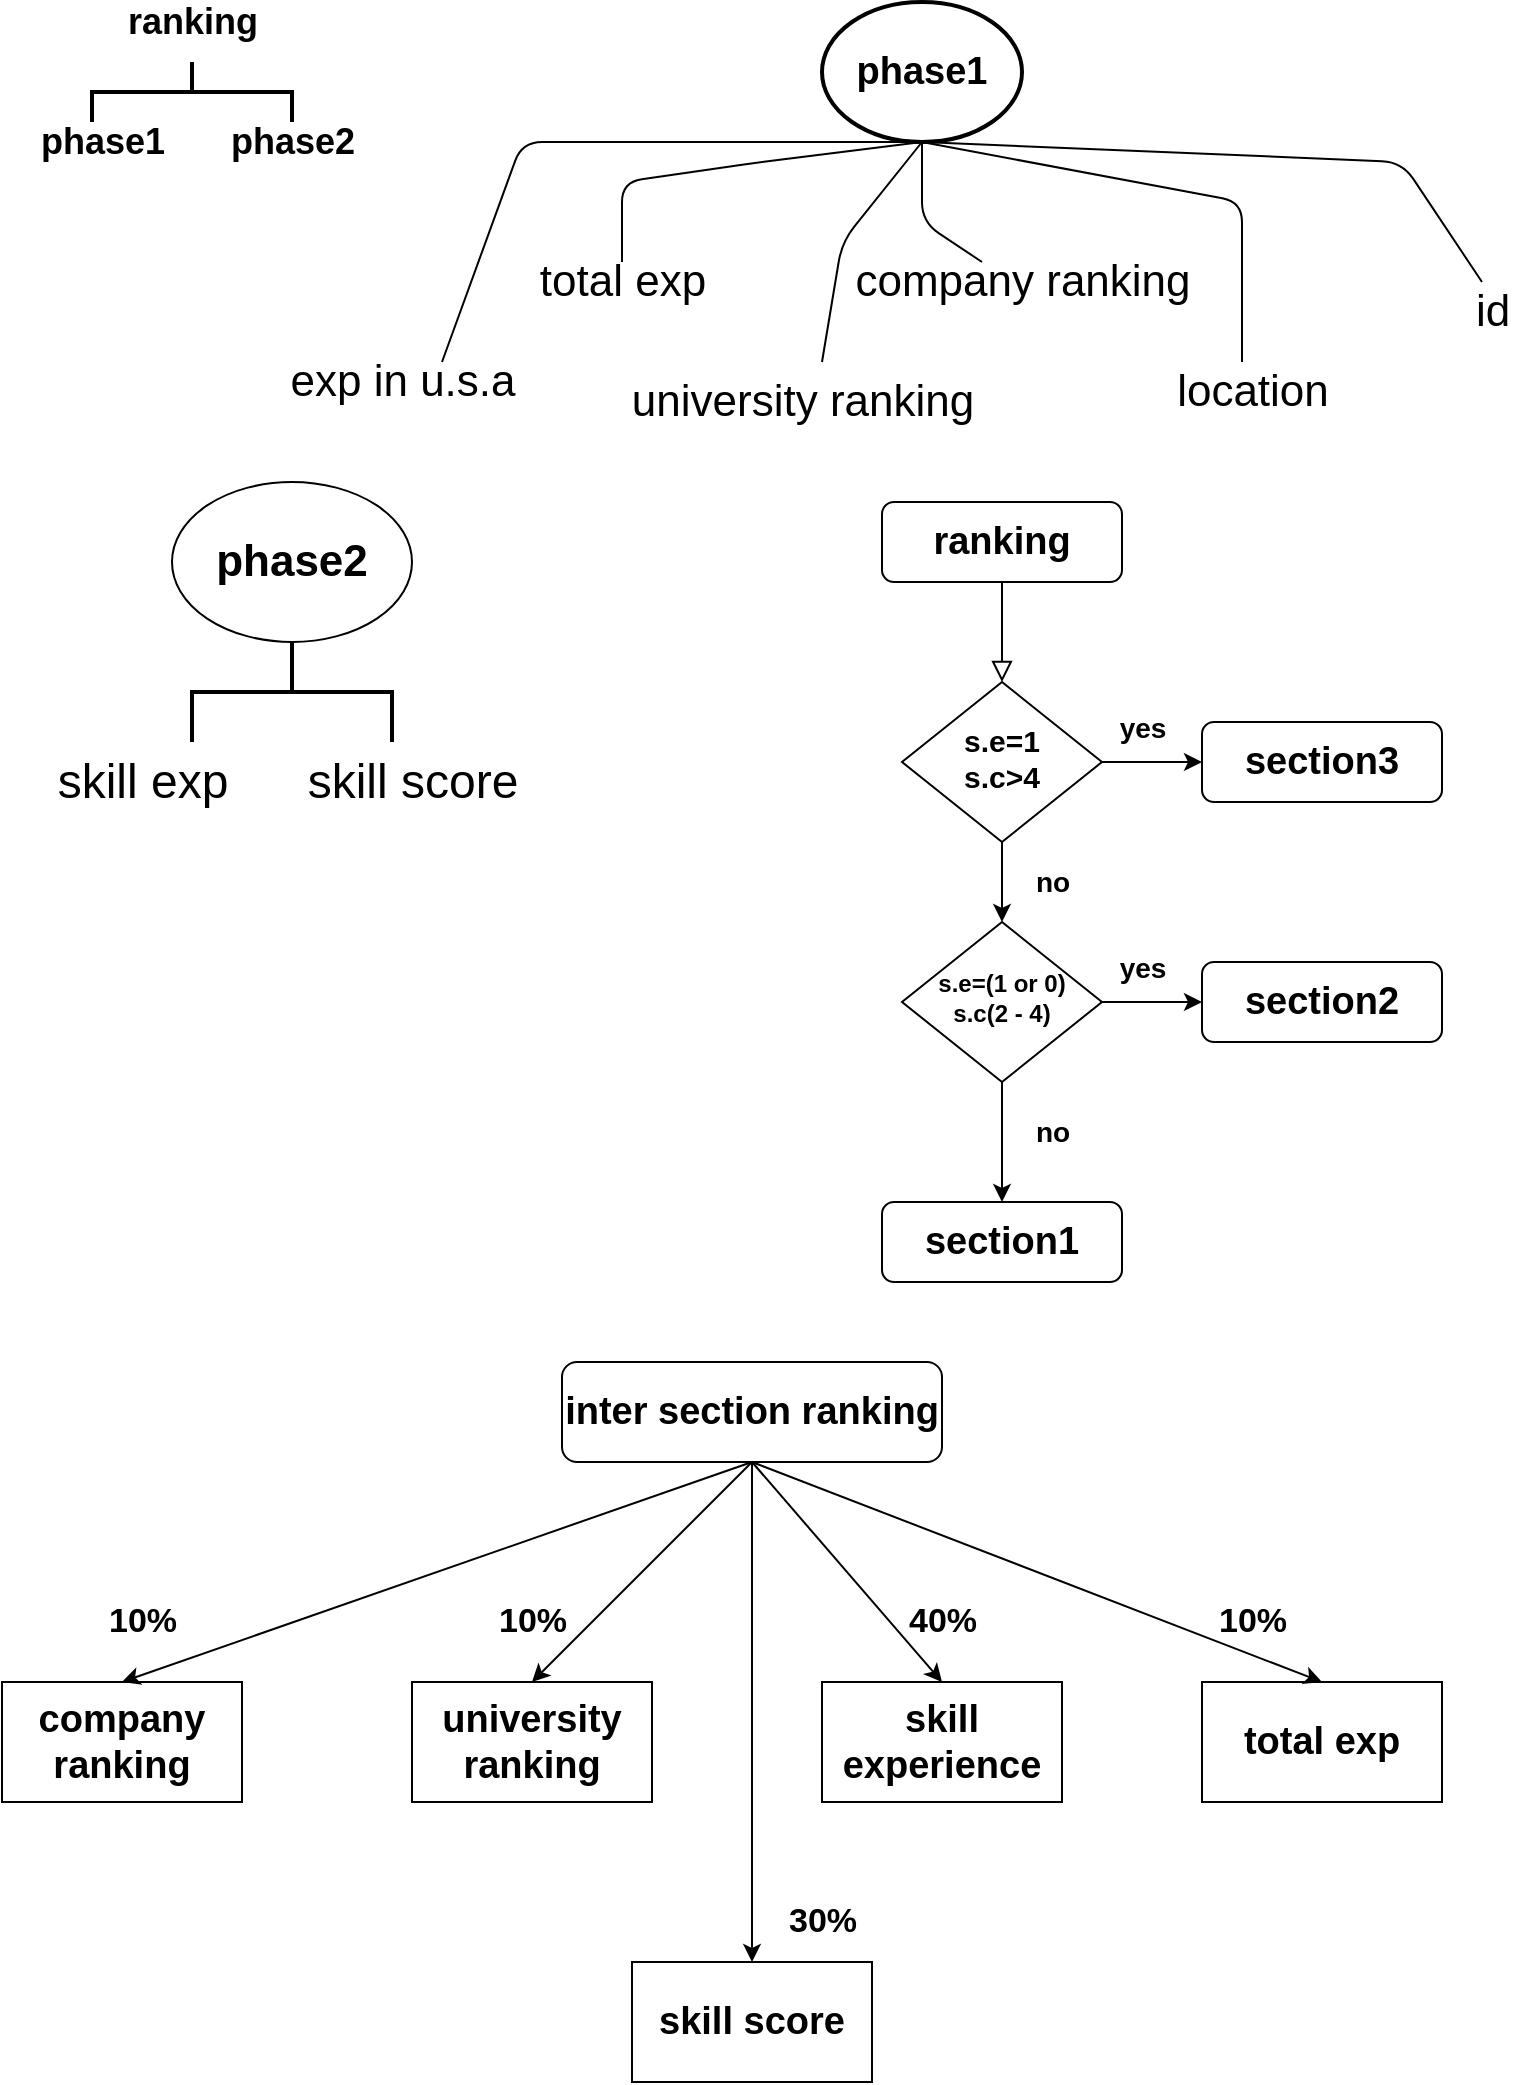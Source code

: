 <mxfile version="13.4.9" type="device"><diagram id="C5RBs43oDa-KdzZeNtuy" name="Page-1"><mxGraphModel dx="1038" dy="548" grid="1" gridSize="10" guides="1" tooltips="1" connect="1" arrows="1" fold="1" page="1" pageScale="1" pageWidth="827" pageHeight="1169" math="0" shadow="0"><root><mxCell id="WIyWlLk6GJQsqaUBKTNV-0"/><mxCell id="WIyWlLk6GJQsqaUBKTNV-1" parent="WIyWlLk6GJQsqaUBKTNV-0"/><mxCell id="2" value="&lt;b&gt;&lt;font style=&quot;font-size: 18px&quot;&gt;phase1&lt;/font&gt;&lt;/b&gt;" style="text;html=1;align=center;verticalAlign=middle;resizable=0;points=[];autosize=1;" parent="WIyWlLk6GJQsqaUBKTNV-1" vertex="1"><mxGeometry x="30" y="80" width="80" height="20" as="geometry"/></mxCell><mxCell id="VsIZ5F4nja0FhMSnKGlv-2" value="&lt;b&gt;&lt;font style=&quot;font-size: 18px&quot;&gt;phase2&lt;/font&gt;&lt;/b&gt;" style="text;html=1;align=center;verticalAlign=middle;resizable=0;points=[];autosize=1;" parent="WIyWlLk6GJQsqaUBKTNV-1" vertex="1"><mxGeometry x="125" y="80" width="80" height="20" as="geometry"/></mxCell><mxCell id="VsIZ5F4nja0FhMSnKGlv-3" value="&lt;font style=&quot;font-size: 18px&quot;&gt;ranking&lt;/font&gt;" style="text;html=1;align=center;verticalAlign=middle;resizable=0;points=[];autosize=1;fontSize=15;fontStyle=1" parent="WIyWlLk6GJQsqaUBKTNV-1" vertex="1"><mxGeometry x="75" y="20" width="80" height="20" as="geometry"/></mxCell><mxCell id="VsIZ5F4nja0FhMSnKGlv-4" value="" style="strokeWidth=2;html=1;shape=mxgraph.flowchart.annotation_2;align=left;labelPosition=right;pointerEvents=1;fontSize=15;direction=south;" parent="WIyWlLk6GJQsqaUBKTNV-1" vertex="1"><mxGeometry x="65" y="50" width="100" height="30" as="geometry"/></mxCell><mxCell id="VsIZ5F4nja0FhMSnKGlv-5" value="&lt;font style=&quot;font-size: 19px&quot;&gt;&lt;b&gt;phase1&lt;/b&gt;&lt;/font&gt;" style="strokeWidth=2;html=1;shape=mxgraph.flowchart.start_1;whiteSpace=wrap;fontSize=15;" parent="WIyWlLk6GJQsqaUBKTNV-1" vertex="1"><mxGeometry x="430" y="20" width="100" height="70" as="geometry"/></mxCell><mxCell id="VsIZ5F4nja0FhMSnKGlv-12" value="" style="endArrow=none;html=1;fontSize=22;entryX=0.5;entryY=1;entryDx=0;entryDy=0;entryPerimeter=0;fontStyle=1" parent="WIyWlLk6GJQsqaUBKTNV-1" target="VsIZ5F4nja0FhMSnKGlv-5" edge="1"><mxGeometry width="50" height="50" relative="1" as="geometry"><mxPoint x="330" y="150" as="sourcePoint"/><mxPoint x="400" y="130" as="targetPoint"/><Array as="points"><mxPoint x="330" y="110"/><mxPoint x="400" y="100"/></Array></mxGeometry></mxCell><mxCell id="VsIZ5F4nja0FhMSnKGlv-13" value="total exp" style="text;html=1;align=center;verticalAlign=middle;resizable=0;points=[];autosize=1;fontSize=22;" parent="WIyWlLk6GJQsqaUBKTNV-1" vertex="1"><mxGeometry x="280" y="145" width="100" height="30" as="geometry"/></mxCell><mxCell id="VsIZ5F4nja0FhMSnKGlv-14" value="" style="endArrow=none;html=1;fontSize=22;entryX=0.5;entryY=1;entryDx=0;entryDy=0;entryPerimeter=0;" parent="WIyWlLk6GJQsqaUBKTNV-1" target="VsIZ5F4nja0FhMSnKGlv-5" edge="1"><mxGeometry width="50" height="50" relative="1" as="geometry"><mxPoint x="430" y="200" as="sourcePoint"/><mxPoint x="440" y="260" as="targetPoint"/><Array as="points"><mxPoint x="440" y="140"/></Array></mxGeometry></mxCell><mxCell id="VsIZ5F4nja0FhMSnKGlv-15" value="university ranking" style="text;html=1;align=center;verticalAlign=middle;resizable=0;points=[];autosize=1;fontSize=22;" parent="WIyWlLk6GJQsqaUBKTNV-1" vertex="1"><mxGeometry x="325" y="205" width="190" height="30" as="geometry"/></mxCell><mxCell id="VsIZ5F4nja0FhMSnKGlv-16" value="" style="endArrow=none;html=1;fontSize=22;entryX=0.5;entryY=1;entryDx=0;entryDy=0;entryPerimeter=0;" parent="WIyWlLk6GJQsqaUBKTNV-1" target="VsIZ5F4nja0FhMSnKGlv-5" edge="1"><mxGeometry width="50" height="50" relative="1" as="geometry"><mxPoint x="510" y="150" as="sourcePoint"/><mxPoint x="440" y="260" as="targetPoint"/><Array as="points"><mxPoint x="480" y="130"/></Array></mxGeometry></mxCell><mxCell id="VsIZ5F4nja0FhMSnKGlv-17" value="company ranking" style="text;html=1;align=center;verticalAlign=middle;resizable=0;points=[];autosize=1;fontSize=22;" parent="WIyWlLk6GJQsqaUBKTNV-1" vertex="1"><mxGeometry x="440" y="145" width="180" height="30" as="geometry"/></mxCell><mxCell id="VsIZ5F4nja0FhMSnKGlv-18" value="" style="endArrow=none;html=1;fontSize=22;entryX=0.5;entryY=1;entryDx=0;entryDy=0;entryPerimeter=0;" parent="WIyWlLk6GJQsqaUBKTNV-1" target="VsIZ5F4nja0FhMSnKGlv-5" edge="1"><mxGeometry width="50" height="50" relative="1" as="geometry"><mxPoint x="640" y="200" as="sourcePoint"/><mxPoint x="440" y="260" as="targetPoint"/><Array as="points"><mxPoint x="640" y="200"/><mxPoint x="640" y="120"/></Array></mxGeometry></mxCell><mxCell id="VsIZ5F4nja0FhMSnKGlv-19" value="location" style="text;html=1;align=center;verticalAlign=middle;resizable=0;points=[];autosize=1;fontSize=22;" parent="WIyWlLk6GJQsqaUBKTNV-1" vertex="1"><mxGeometry x="600" y="200" width="90" height="30" as="geometry"/></mxCell><mxCell id="VsIZ5F4nja0FhMSnKGlv-20" value="" style="endArrow=none;html=1;fontSize=22;" parent="WIyWlLk6GJQsqaUBKTNV-1" edge="1"><mxGeometry width="50" height="50" relative="1" as="geometry"><mxPoint x="240" y="200" as="sourcePoint"/><mxPoint x="480" y="90" as="targetPoint"/><Array as="points"><mxPoint x="280" y="90"/></Array></mxGeometry></mxCell><mxCell id="VsIZ5F4nja0FhMSnKGlv-21" value="exp in u.s.a" style="text;html=1;align=center;verticalAlign=middle;resizable=0;points=[];autosize=1;fontSize=22;" parent="WIyWlLk6GJQsqaUBKTNV-1" vertex="1"><mxGeometry x="155" y="195" width="130" height="30" as="geometry"/></mxCell><mxCell id="VsIZ5F4nja0FhMSnKGlv-22" value="" style="endArrow=none;html=1;fontSize=22;" parent="WIyWlLk6GJQsqaUBKTNV-1" edge="1"><mxGeometry width="50" height="50" relative="1" as="geometry"><mxPoint x="760" y="160" as="sourcePoint"/><mxPoint x="480" y="90" as="targetPoint"/><Array as="points"><mxPoint x="760" y="160"/><mxPoint x="720" y="100"/></Array></mxGeometry></mxCell><mxCell id="VsIZ5F4nja0FhMSnKGlv-23" value="id" style="text;html=1;align=center;verticalAlign=middle;resizable=0;points=[];autosize=1;fontSize=22;" parent="WIyWlLk6GJQsqaUBKTNV-1" vertex="1"><mxGeometry x="750" y="160" width="30" height="30" as="geometry"/></mxCell><mxCell id="VsIZ5F4nja0FhMSnKGlv-24" value="&lt;b&gt;phase2&lt;/b&gt;" style="ellipse;whiteSpace=wrap;html=1;fontSize=22;" parent="WIyWlLk6GJQsqaUBKTNV-1" vertex="1"><mxGeometry x="105" y="260" width="120" height="80" as="geometry"/></mxCell><mxCell id="VsIZ5F4nja0FhMSnKGlv-27" value="" style="strokeWidth=2;html=1;shape=mxgraph.flowchart.annotation_2;align=left;labelPosition=right;pointerEvents=1;fontSize=24;direction=south;" parent="WIyWlLk6GJQsqaUBKTNV-1" vertex="1"><mxGeometry x="115" y="340" width="100" height="50" as="geometry"/></mxCell><mxCell id="VsIZ5F4nja0FhMSnKGlv-30" value="skill exp" style="text;html=1;align=center;verticalAlign=middle;resizable=0;points=[];autosize=1;fontSize=24;" parent="WIyWlLk6GJQsqaUBKTNV-1" vertex="1"><mxGeometry x="40" y="395" width="100" height="30" as="geometry"/></mxCell><mxCell id="VsIZ5F4nja0FhMSnKGlv-31" value="skill score" style="text;html=1;align=center;verticalAlign=middle;resizable=0;points=[];autosize=1;fontSize=24;" parent="WIyWlLk6GJQsqaUBKTNV-1" vertex="1"><mxGeometry x="165" y="395" width="120" height="30" as="geometry"/></mxCell><mxCell id="VsIZ5F4nja0FhMSnKGlv-32" value="" style="rounded=0;html=1;jettySize=auto;orthogonalLoop=1;fontSize=11;endArrow=block;endFill=0;endSize=8;strokeWidth=1;shadow=0;labelBackgroundColor=none;edgeStyle=orthogonalEdgeStyle;" parent="WIyWlLk6GJQsqaUBKTNV-1" source="VsIZ5F4nja0FhMSnKGlv-33" target="VsIZ5F4nja0FhMSnKGlv-36" edge="1"><mxGeometry relative="1" as="geometry"/></mxCell><mxCell id="VsIZ5F4nja0FhMSnKGlv-33" value="&lt;b&gt;&lt;font style=&quot;font-size: 19px&quot;&gt;ranking&lt;/font&gt;&lt;/b&gt;" style="rounded=1;whiteSpace=wrap;html=1;fontSize=12;glass=0;strokeWidth=1;shadow=0;" parent="WIyWlLk6GJQsqaUBKTNV-1" vertex="1"><mxGeometry x="460" y="270" width="120" height="40" as="geometry"/></mxCell><mxCell id="VsIZ5F4nja0FhMSnKGlv-43" style="edgeStyle=orthogonalEdgeStyle;rounded=0;orthogonalLoop=1;jettySize=auto;html=1;fontSize=24;" parent="WIyWlLk6GJQsqaUBKTNV-1" source="VsIZ5F4nja0FhMSnKGlv-36" target="VsIZ5F4nja0FhMSnKGlv-37" edge="1"><mxGeometry relative="1" as="geometry"/></mxCell><mxCell id="VsIZ5F4nja0FhMSnKGlv-45" style="edgeStyle=orthogonalEdgeStyle;rounded=0;orthogonalLoop=1;jettySize=auto;html=1;entryX=0.5;entryY=0;entryDx=0;entryDy=0;fontSize=24;" parent="WIyWlLk6GJQsqaUBKTNV-1" source="VsIZ5F4nja0FhMSnKGlv-36" target="VsIZ5F4nja0FhMSnKGlv-40" edge="1"><mxGeometry relative="1" as="geometry"/></mxCell><mxCell id="VsIZ5F4nja0FhMSnKGlv-36" value="&lt;font style=&quot;font-size: 15px&quot;&gt;&lt;b&gt;s.e=1&lt;br&gt;s.c&amp;gt;4&lt;/b&gt;&lt;br&gt;&lt;/font&gt;" style="rhombus;whiteSpace=wrap;html=1;shadow=0;fontFamily=Helvetica;fontSize=12;align=center;strokeWidth=1;spacing=6;spacingTop=-4;" parent="WIyWlLk6GJQsqaUBKTNV-1" vertex="1"><mxGeometry x="470" y="360" width="100" height="80" as="geometry"/></mxCell><mxCell id="VsIZ5F4nja0FhMSnKGlv-37" value="&lt;font style=&quot;font-size: 19px&quot;&gt;&lt;b&gt;section3&lt;/b&gt;&lt;/font&gt;" style="rounded=1;whiteSpace=wrap;html=1;fontSize=12;glass=0;strokeWidth=1;shadow=0;" parent="WIyWlLk6GJQsqaUBKTNV-1" vertex="1"><mxGeometry x="620" y="380" width="120" height="40" as="geometry"/></mxCell><mxCell id="VsIZ5F4nja0FhMSnKGlv-46" style="edgeStyle=orthogonalEdgeStyle;rounded=0;orthogonalLoop=1;jettySize=auto;html=1;exitX=1;exitY=0.5;exitDx=0;exitDy=0;entryX=0;entryY=0.5;entryDx=0;entryDy=0;fontSize=24;" parent="WIyWlLk6GJQsqaUBKTNV-1" source="VsIZ5F4nja0FhMSnKGlv-40" target="VsIZ5F4nja0FhMSnKGlv-42" edge="1"><mxGeometry relative="1" as="geometry"/></mxCell><mxCell id="VsIZ5F4nja0FhMSnKGlv-47" style="edgeStyle=orthogonalEdgeStyle;rounded=0;orthogonalLoop=1;jettySize=auto;html=1;entryX=0.5;entryY=0;entryDx=0;entryDy=0;fontSize=24;" parent="WIyWlLk6GJQsqaUBKTNV-1" source="VsIZ5F4nja0FhMSnKGlv-40" target="VsIZ5F4nja0FhMSnKGlv-41" edge="1"><mxGeometry relative="1" as="geometry"/></mxCell><mxCell id="VsIZ5F4nja0FhMSnKGlv-40" value="&lt;font style=&quot;font-size: 12px&quot;&gt;&lt;b&gt;s.e=(1 or 0)&lt;br&gt;s.c(2 - 4)&lt;/b&gt;&lt;/font&gt;" style="rhombus;whiteSpace=wrap;html=1;shadow=0;fontFamily=Helvetica;fontSize=12;align=center;strokeWidth=1;spacing=6;spacingTop=-4;" parent="WIyWlLk6GJQsqaUBKTNV-1" vertex="1"><mxGeometry x="470" y="480" width="100" height="80" as="geometry"/></mxCell><mxCell id="VsIZ5F4nja0FhMSnKGlv-41" value="&lt;span style=&quot;font-size: 19px&quot;&gt;&lt;b&gt;section1&lt;/b&gt;&lt;/span&gt;" style="rounded=1;whiteSpace=wrap;html=1;fontSize=12;glass=0;strokeWidth=1;shadow=0;" parent="WIyWlLk6GJQsqaUBKTNV-1" vertex="1"><mxGeometry x="460" y="620" width="120" height="40" as="geometry"/></mxCell><mxCell id="VsIZ5F4nja0FhMSnKGlv-42" value="&lt;font size=&quot;1&quot;&gt;&lt;b style=&quot;font-size: 19px&quot;&gt;section2&lt;/b&gt;&lt;/font&gt;" style="rounded=1;whiteSpace=wrap;html=1;fontSize=12;glass=0;strokeWidth=1;shadow=0;" parent="WIyWlLk6GJQsqaUBKTNV-1" vertex="1"><mxGeometry x="620" y="500" width="120" height="40" as="geometry"/></mxCell><mxCell id="VsIZ5F4nja0FhMSnKGlv-44" value="&lt;span style=&quot;font-size: 14px&quot;&gt;&lt;b&gt;yes&lt;/b&gt;&lt;/span&gt;" style="text;html=1;align=center;verticalAlign=middle;resizable=0;points=[];autosize=1;fontSize=24;" parent="WIyWlLk6GJQsqaUBKTNV-1" vertex="1"><mxGeometry x="570" y="360" width="40" height="40" as="geometry"/></mxCell><mxCell id="VsIZ5F4nja0FhMSnKGlv-48" value="&lt;font style=&quot;font-size: 14px&quot;&gt;&lt;b&gt;yes&lt;/b&gt;&lt;/font&gt;" style="text;html=1;align=center;verticalAlign=middle;resizable=0;points=[];autosize=1;fontSize=24;" parent="WIyWlLk6GJQsqaUBKTNV-1" vertex="1"><mxGeometry x="570" y="480" width="40" height="40" as="geometry"/></mxCell><mxCell id="VsIZ5F4nja0FhMSnKGlv-49" value="&lt;b&gt;no&lt;/b&gt;" style="text;html=1;align=center;verticalAlign=middle;resizable=0;points=[];autosize=1;fontSize=14;" parent="WIyWlLk6GJQsqaUBKTNV-1" vertex="1"><mxGeometry x="530" y="575" width="30" height="20" as="geometry"/></mxCell><mxCell id="VsIZ5F4nja0FhMSnKGlv-50" value="&lt;b&gt;no&lt;/b&gt;" style="text;html=1;align=center;verticalAlign=middle;resizable=0;points=[];autosize=1;fontSize=14;" parent="WIyWlLk6GJQsqaUBKTNV-1" vertex="1"><mxGeometry x="530" y="450" width="30" height="20" as="geometry"/></mxCell><mxCell id="VsIZ5F4nja0FhMSnKGlv-51" value="&lt;b&gt;&lt;font style=&quot;font-size: 19px&quot;&gt;inter section ranking&lt;/font&gt;&lt;/b&gt;" style="rounded=1;whiteSpace=wrap;html=1;fontSize=14;" parent="WIyWlLk6GJQsqaUBKTNV-1" vertex="1"><mxGeometry x="300" y="700" width="190" height="50" as="geometry"/></mxCell><mxCell id="VsIZ5F4nja0FhMSnKGlv-54" value="&lt;b style=&quot;font-size: 19px&quot;&gt;company&lt;br&gt;ranking&lt;/b&gt;" style="rounded=0;whiteSpace=wrap;html=1;fontSize=14;" parent="WIyWlLk6GJQsqaUBKTNV-1" vertex="1"><mxGeometry x="20" y="860" width="120" height="60" as="geometry"/></mxCell><mxCell id="VsIZ5F4nja0FhMSnKGlv-55" value="&lt;b&gt;&lt;font style=&quot;font-size: 19px&quot;&gt;skill experience&lt;/font&gt;&lt;/b&gt;" style="rounded=0;whiteSpace=wrap;html=1;fontSize=14;" parent="WIyWlLk6GJQsqaUBKTNV-1" vertex="1"><mxGeometry x="430" y="860" width="120" height="60" as="geometry"/></mxCell><mxCell id="VsIZ5F4nja0FhMSnKGlv-56" value="&lt;font style=&quot;font-size: 19px&quot;&gt;&lt;b&gt;university ranking&lt;/b&gt;&lt;/font&gt;" style="rounded=0;whiteSpace=wrap;html=1;fontSize=14;" parent="WIyWlLk6GJQsqaUBKTNV-1" vertex="1"><mxGeometry x="225" y="860" width="120" height="60" as="geometry"/></mxCell><mxCell id="VsIZ5F4nja0FhMSnKGlv-57" value="" style="endArrow=classic;html=1;fontSize=14;entryX=0.5;entryY=0;entryDx=0;entryDy=0;exitX=0.5;exitY=1;exitDx=0;exitDy=0;" parent="WIyWlLk6GJQsqaUBKTNV-1" source="VsIZ5F4nja0FhMSnKGlv-51" target="VsIZ5F4nja0FhMSnKGlv-55" edge="1"><mxGeometry width="50" height="50" relative="1" as="geometry"><mxPoint x="390" y="710" as="sourcePoint"/><mxPoint x="440" y="660" as="targetPoint"/></mxGeometry></mxCell><mxCell id="VsIZ5F4nja0FhMSnKGlv-58" value="" style="endArrow=classic;html=1;fontSize=14;entryX=0.5;entryY=0;entryDx=0;entryDy=0;exitX=0.5;exitY=1;exitDx=0;exitDy=0;" parent="WIyWlLk6GJQsqaUBKTNV-1" source="VsIZ5F4nja0FhMSnKGlv-51" target="VsIZ5F4nja0FhMSnKGlv-56" edge="1"><mxGeometry width="50" height="50" relative="1" as="geometry"><mxPoint x="290" y="720" as="sourcePoint"/><mxPoint x="500" y="820" as="targetPoint"/></mxGeometry></mxCell><mxCell id="VsIZ5F4nja0FhMSnKGlv-59" value="" style="endArrow=classic;html=1;fontSize=14;exitX=0.5;exitY=1;exitDx=0;exitDy=0;entryX=0.5;entryY=0;entryDx=0;entryDy=0;" parent="WIyWlLk6GJQsqaUBKTNV-1" source="VsIZ5F4nja0FhMSnKGlv-51" target="VsIZ5F4nja0FhMSnKGlv-54" edge="1"><mxGeometry width="50" height="50" relative="1" as="geometry"><mxPoint x="390" y="710" as="sourcePoint"/><mxPoint x="440" y="660" as="targetPoint"/></mxGeometry></mxCell><mxCell id="VsIZ5F4nja0FhMSnKGlv-60" value="&lt;b&gt;&lt;font style=&quot;font-size: 19px&quot;&gt;total exp&lt;/font&gt;&lt;/b&gt;" style="rounded=0;whiteSpace=wrap;html=1;fontSize=14;" parent="WIyWlLk6GJQsqaUBKTNV-1" vertex="1"><mxGeometry x="620" y="860" width="120" height="60" as="geometry"/></mxCell><mxCell id="VsIZ5F4nja0FhMSnKGlv-61" value="" style="endArrow=classic;html=1;fontSize=14;exitX=0.5;exitY=1;exitDx=0;exitDy=0;entryX=0.5;entryY=0;entryDx=0;entryDy=0;" parent="WIyWlLk6GJQsqaUBKTNV-1" source="VsIZ5F4nja0FhMSnKGlv-51" target="VsIZ5F4nja0FhMSnKGlv-60" edge="1"><mxGeometry width="50" height="50" relative="1" as="geometry"><mxPoint x="415" y="730" as="sourcePoint"/><mxPoint x="680" y="810" as="targetPoint"/></mxGeometry></mxCell><mxCell id="VsIZ5F4nja0FhMSnKGlv-62" value="&lt;span style=&quot;font-size: 17px&quot;&gt;&lt;b&gt;10%&lt;/b&gt;&lt;/span&gt;" style="text;html=1;align=center;verticalAlign=middle;resizable=0;points=[];autosize=1;fontSize=14;" parent="WIyWlLk6GJQsqaUBKTNV-1" vertex="1"><mxGeometry x="65" y="820" width="50" height="20" as="geometry"/></mxCell><mxCell id="VsIZ5F4nja0FhMSnKGlv-63" value="&lt;span style=&quot;font-size: 17px&quot;&gt;&lt;b&gt;10%&lt;/b&gt;&lt;/span&gt;" style="text;html=1;align=center;verticalAlign=middle;resizable=0;points=[];autosize=1;fontSize=14;" parent="WIyWlLk6GJQsqaUBKTNV-1" vertex="1"><mxGeometry x="260" y="820" width="50" height="20" as="geometry"/></mxCell><mxCell id="VsIZ5F4nja0FhMSnKGlv-64" value="&lt;span style=&quot;font-size: 17px&quot;&gt;&lt;b&gt;40%&lt;/b&gt;&lt;/span&gt;" style="text;html=1;align=center;verticalAlign=middle;resizable=0;points=[];autosize=1;fontSize=14;" parent="WIyWlLk6GJQsqaUBKTNV-1" vertex="1"><mxGeometry x="465" y="820" width="50" height="20" as="geometry"/></mxCell><mxCell id="VsIZ5F4nja0FhMSnKGlv-65" value="&lt;span style=&quot;font-size: 17px&quot;&gt;&lt;b&gt;10%&lt;/b&gt;&lt;/span&gt;" style="text;html=1;align=center;verticalAlign=middle;resizable=0;points=[];autosize=1;fontSize=14;" parent="WIyWlLk6GJQsqaUBKTNV-1" vertex="1"><mxGeometry x="620" y="820" width="50" height="20" as="geometry"/></mxCell><mxCell id="b1t-X6eFk9s-bKJ41QX2-2" value="&lt;font style=&quot;font-size: 19px&quot;&gt;&lt;b&gt;skill score&lt;/b&gt;&lt;/font&gt;" style="rounded=0;whiteSpace=wrap;html=1;" vertex="1" parent="WIyWlLk6GJQsqaUBKTNV-1"><mxGeometry x="335" y="1000" width="120" height="60" as="geometry"/></mxCell><mxCell id="b1t-X6eFk9s-bKJ41QX2-4" value="" style="endArrow=classic;html=1;fontSize=14;" edge="1" parent="WIyWlLk6GJQsqaUBKTNV-1" source="VsIZ5F4nja0FhMSnKGlv-51" target="b1t-X6eFk9s-bKJ41QX2-2"><mxGeometry width="50" height="50" relative="1" as="geometry"><mxPoint x="396" y="760" as="sourcePoint"/><mxPoint x="500" y="870" as="targetPoint"/></mxGeometry></mxCell><mxCell id="b1t-X6eFk9s-bKJ41QX2-5" value="&lt;font style=&quot;font-size: 17px&quot;&gt;&lt;b&gt;30%&lt;/b&gt;&lt;/font&gt;" style="text;html=1;align=center;verticalAlign=middle;resizable=0;points=[];autosize=1;" vertex="1" parent="WIyWlLk6GJQsqaUBKTNV-1"><mxGeometry x="405" y="970" width="50" height="20" as="geometry"/></mxCell></root></mxGraphModel></diagram></mxfile>